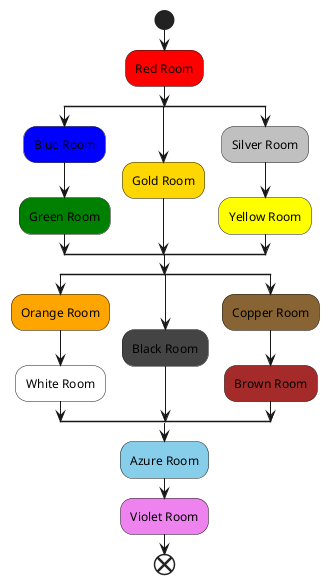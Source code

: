 @startuml Death Test Room Map
start
#red:Red Room;
split
    #blue:Blue Room;
    #green:Green Room;
split again
    #gold:Gold Room;
split again
    #silver:Silver Room;
    #yellow:Yellow Room;
end split
split
    #orange:Orange Room;
    #white:White Room;
split again
    #444444:Black Room;
split again
    #886333:Copper Room;
    #brown:Brown Room;
end split
#skyblue:Azure Room;
#violet:Violet Room;
end

@enduml

